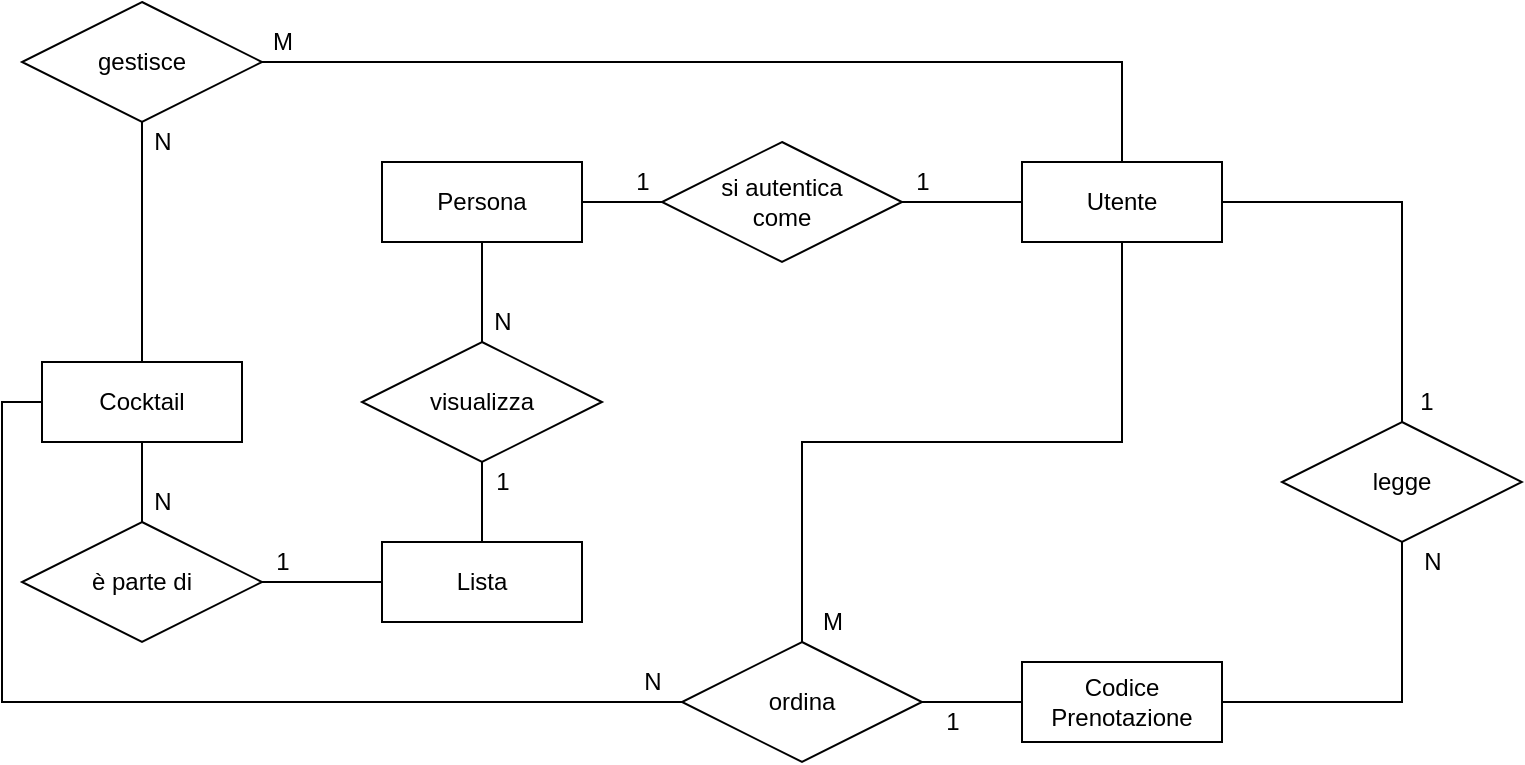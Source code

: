 <mxfile version="12.5.8" type="device"><diagram id="1zVu31TmaVg5uOYPNIwV" name="Pagina-1"><mxGraphModel dx="1652" dy="1633" grid="1" gridSize="10" guides="1" tooltips="1" connect="1" arrows="1" fold="1" page="1" pageScale="1" pageWidth="827" pageHeight="1169" math="0" shadow="0"><root><mxCell id="0"/><mxCell id="1" parent="0"/><mxCell id="h2wR3gUKu8LuVVQ9yc9y-11" style="edgeStyle=orthogonalEdgeStyle;rounded=0;orthogonalLoop=1;jettySize=auto;html=1;exitX=1;exitY=0.5;exitDx=0;exitDy=0;entryX=0;entryY=0.5;entryDx=0;entryDy=0;endArrow=none;endFill=0;" edge="1" parent="1" source="h2wR3gUKu8LuVVQ9yc9y-5" target="h2wR3gUKu8LuVVQ9yc9y-10"><mxGeometry relative="1" as="geometry"/></mxCell><mxCell id="h2wR3gUKu8LuVVQ9yc9y-14" style="edgeStyle=orthogonalEdgeStyle;rounded=0;orthogonalLoop=1;jettySize=auto;html=1;exitX=0.5;exitY=1;exitDx=0;exitDy=0;entryX=0.5;entryY=0;entryDx=0;entryDy=0;endArrow=none;endFill=0;" edge="1" parent="1" source="h2wR3gUKu8LuVVQ9yc9y-5" target="h2wR3gUKu8LuVVQ9yc9y-13"><mxGeometry relative="1" as="geometry"/></mxCell><mxCell id="h2wR3gUKu8LuVVQ9yc9y-5" value="Persona" style="whiteSpace=wrap;html=1;align=center;" vertex="1" parent="1"><mxGeometry x="70" y="40" width="100" height="40" as="geometry"/></mxCell><mxCell id="h2wR3gUKu8LuVVQ9yc9y-20" style="edgeStyle=orthogonalEdgeStyle;rounded=0;orthogonalLoop=1;jettySize=auto;html=1;exitX=0.5;exitY=0;exitDx=0;exitDy=0;entryX=1;entryY=0.5;entryDx=0;entryDy=0;endArrow=none;endFill=0;" edge="1" parent="1" source="h2wR3gUKu8LuVVQ9yc9y-6" target="h2wR3gUKu8LuVVQ9yc9y-19"><mxGeometry relative="1" as="geometry"/></mxCell><mxCell id="h2wR3gUKu8LuVVQ9yc9y-23" style="edgeStyle=orthogonalEdgeStyle;rounded=0;orthogonalLoop=1;jettySize=auto;html=1;exitX=0.5;exitY=1;exitDx=0;exitDy=0;endArrow=none;endFill=0;" edge="1" parent="1" source="h2wR3gUKu8LuVVQ9yc9y-6" target="h2wR3gUKu8LuVVQ9yc9y-22"><mxGeometry relative="1" as="geometry"/></mxCell><mxCell id="h2wR3gUKu8LuVVQ9yc9y-27" style="edgeStyle=orthogonalEdgeStyle;rounded=0;orthogonalLoop=1;jettySize=auto;html=1;entryX=0.5;entryY=0;entryDx=0;entryDy=0;endArrow=none;endFill=0;" edge="1" parent="1" source="h2wR3gUKu8LuVVQ9yc9y-6" target="h2wR3gUKu8LuVVQ9yc9y-26"><mxGeometry relative="1" as="geometry"/></mxCell><mxCell id="h2wR3gUKu8LuVVQ9yc9y-6" value="&lt;div&gt;Utente&lt;/div&gt;" style="whiteSpace=wrap;html=1;align=center;" vertex="1" parent="1"><mxGeometry x="390" y="40" width="100" height="40" as="geometry"/></mxCell><mxCell id="h2wR3gUKu8LuVVQ9yc9y-7" value="Lista" style="whiteSpace=wrap;html=1;align=center;" vertex="1" parent="1"><mxGeometry x="70" y="230" width="100" height="40" as="geometry"/></mxCell><mxCell id="h2wR3gUKu8LuVVQ9yc9y-17" style="edgeStyle=orthogonalEdgeStyle;rounded=0;orthogonalLoop=1;jettySize=auto;html=1;exitX=0.5;exitY=1;exitDx=0;exitDy=0;endArrow=none;endFill=0;" edge="1" parent="1" source="h2wR3gUKu8LuVVQ9yc9y-8" target="h2wR3gUKu8LuVVQ9yc9y-16"><mxGeometry relative="1" as="geometry"/></mxCell><mxCell id="h2wR3gUKu8LuVVQ9yc9y-24" style="edgeStyle=orthogonalEdgeStyle;rounded=0;orthogonalLoop=1;jettySize=auto;html=1;exitX=0;exitY=0.5;exitDx=0;exitDy=0;entryX=0;entryY=0.5;entryDx=0;entryDy=0;endArrow=none;endFill=0;" edge="1" parent="1" source="h2wR3gUKu8LuVVQ9yc9y-8" target="h2wR3gUKu8LuVVQ9yc9y-22"><mxGeometry relative="1" as="geometry"/></mxCell><mxCell id="h2wR3gUKu8LuVVQ9yc9y-8" value="&lt;div&gt;Cocktail&lt;/div&gt;" style="whiteSpace=wrap;html=1;align=center;" vertex="1" parent="1"><mxGeometry x="-100" y="140" width="100" height="40" as="geometry"/></mxCell><mxCell id="h2wR3gUKu8LuVVQ9yc9y-9" value="Codice Prenotazione" style="whiteSpace=wrap;html=1;align=center;" vertex="1" parent="1"><mxGeometry x="390" y="290" width="100" height="40" as="geometry"/></mxCell><mxCell id="h2wR3gUKu8LuVVQ9yc9y-12" style="edgeStyle=orthogonalEdgeStyle;rounded=0;orthogonalLoop=1;jettySize=auto;html=1;exitX=1;exitY=0.5;exitDx=0;exitDy=0;entryX=0;entryY=0.5;entryDx=0;entryDy=0;endArrow=none;endFill=0;" edge="1" parent="1" source="h2wR3gUKu8LuVVQ9yc9y-10" target="h2wR3gUKu8LuVVQ9yc9y-6"><mxGeometry relative="1" as="geometry"/></mxCell><mxCell id="h2wR3gUKu8LuVVQ9yc9y-10" value="&lt;div&gt;si autentica&lt;/div&gt;&lt;div&gt;come&lt;/div&gt;" style="shape=rhombus;perimeter=rhombusPerimeter;whiteSpace=wrap;html=1;align=center;" vertex="1" parent="1"><mxGeometry x="210" y="30" width="120" height="60" as="geometry"/></mxCell><mxCell id="h2wR3gUKu8LuVVQ9yc9y-15" style="edgeStyle=orthogonalEdgeStyle;rounded=0;orthogonalLoop=1;jettySize=auto;html=1;exitX=0.5;exitY=1;exitDx=0;exitDy=0;entryX=0.5;entryY=0;entryDx=0;entryDy=0;endArrow=none;endFill=0;" edge="1" parent="1" source="h2wR3gUKu8LuVVQ9yc9y-13" target="h2wR3gUKu8LuVVQ9yc9y-7"><mxGeometry relative="1" as="geometry"/></mxCell><mxCell id="h2wR3gUKu8LuVVQ9yc9y-13" value="visualizza" style="shape=rhombus;perimeter=rhombusPerimeter;whiteSpace=wrap;html=1;align=center;" vertex="1" parent="1"><mxGeometry x="60" y="130" width="120" height="60" as="geometry"/></mxCell><mxCell id="h2wR3gUKu8LuVVQ9yc9y-18" style="edgeStyle=orthogonalEdgeStyle;rounded=0;orthogonalLoop=1;jettySize=auto;html=1;exitX=1;exitY=0.5;exitDx=0;exitDy=0;entryX=0;entryY=0.5;entryDx=0;entryDy=0;endArrow=none;endFill=0;" edge="1" parent="1" source="h2wR3gUKu8LuVVQ9yc9y-16" target="h2wR3gUKu8LuVVQ9yc9y-7"><mxGeometry relative="1" as="geometry"/></mxCell><mxCell id="h2wR3gUKu8LuVVQ9yc9y-16" value="è parte di" style="shape=rhombus;perimeter=rhombusPerimeter;whiteSpace=wrap;html=1;align=center;" vertex="1" parent="1"><mxGeometry x="-110" y="220" width="120" height="60" as="geometry"/></mxCell><mxCell id="h2wR3gUKu8LuVVQ9yc9y-21" style="edgeStyle=orthogonalEdgeStyle;rounded=0;orthogonalLoop=1;jettySize=auto;html=1;exitX=0.5;exitY=1;exitDx=0;exitDy=0;entryX=0.5;entryY=0;entryDx=0;entryDy=0;endArrow=none;endFill=0;" edge="1" parent="1" source="h2wR3gUKu8LuVVQ9yc9y-19" target="h2wR3gUKu8LuVVQ9yc9y-8"><mxGeometry relative="1" as="geometry"/></mxCell><mxCell id="h2wR3gUKu8LuVVQ9yc9y-19" value="gestisce" style="shape=rhombus;perimeter=rhombusPerimeter;whiteSpace=wrap;html=1;align=center;" vertex="1" parent="1"><mxGeometry x="-110" y="-40" width="120" height="60" as="geometry"/></mxCell><mxCell id="h2wR3gUKu8LuVVQ9yc9y-25" style="edgeStyle=orthogonalEdgeStyle;rounded=0;orthogonalLoop=1;jettySize=auto;html=1;exitX=1;exitY=0.5;exitDx=0;exitDy=0;entryX=0;entryY=0.5;entryDx=0;entryDy=0;endArrow=none;endFill=0;" edge="1" parent="1" source="h2wR3gUKu8LuVVQ9yc9y-22" target="h2wR3gUKu8LuVVQ9yc9y-9"><mxGeometry relative="1" as="geometry"/></mxCell><mxCell id="h2wR3gUKu8LuVVQ9yc9y-22" value="ordina" style="shape=rhombus;perimeter=rhombusPerimeter;whiteSpace=wrap;html=1;align=center;" vertex="1" parent="1"><mxGeometry x="220" y="280" width="120" height="60" as="geometry"/></mxCell><mxCell id="h2wR3gUKu8LuVVQ9yc9y-28" style="edgeStyle=orthogonalEdgeStyle;rounded=0;orthogonalLoop=1;jettySize=auto;html=1;exitX=0.5;exitY=1;exitDx=0;exitDy=0;entryX=1;entryY=0.5;entryDx=0;entryDy=0;endArrow=none;endFill=0;" edge="1" parent="1" source="h2wR3gUKu8LuVVQ9yc9y-26" target="h2wR3gUKu8LuVVQ9yc9y-9"><mxGeometry relative="1" as="geometry"/></mxCell><mxCell id="h2wR3gUKu8LuVVQ9yc9y-26" value="legge" style="shape=rhombus;perimeter=rhombusPerimeter;whiteSpace=wrap;html=1;align=center;" vertex="1" parent="1"><mxGeometry x="520" y="170" width="120" height="60" as="geometry"/></mxCell><mxCell id="h2wR3gUKu8LuVVQ9yc9y-30" value="1" style="text;html=1;align=center;verticalAlign=middle;resizable=0;points=[];autosize=1;" vertex="1" parent="1"><mxGeometry x="330" y="40" width="20" height="20" as="geometry"/></mxCell><mxCell id="h2wR3gUKu8LuVVQ9yc9y-31" value="1" style="text;html=1;align=center;verticalAlign=middle;resizable=0;points=[];autosize=1;" vertex="1" parent="1"><mxGeometry x="190" y="40" width="20" height="20" as="geometry"/></mxCell><mxCell id="h2wR3gUKu8LuVVQ9yc9y-32" value="1" style="text;html=1;align=center;verticalAlign=middle;resizable=0;points=[];autosize=1;" vertex="1" parent="1"><mxGeometry x="120" y="190" width="20" height="20" as="geometry"/></mxCell><mxCell id="h2wR3gUKu8LuVVQ9yc9y-34" value="N" style="text;html=1;align=center;verticalAlign=middle;resizable=0;points=[];autosize=1;" vertex="1" parent="1"><mxGeometry x="120" y="110" width="20" height="20" as="geometry"/></mxCell><mxCell id="h2wR3gUKu8LuVVQ9yc9y-35" value="1" style="text;html=1;align=center;verticalAlign=middle;resizable=0;points=[];autosize=1;" vertex="1" parent="1"><mxGeometry x="10" y="230" width="20" height="20" as="geometry"/></mxCell><mxCell id="h2wR3gUKu8LuVVQ9yc9y-36" value="N" style="text;html=1;align=center;verticalAlign=middle;resizable=0;points=[];autosize=1;" vertex="1" parent="1"><mxGeometry x="-50" y="200" width="20" height="20" as="geometry"/></mxCell><mxCell id="h2wR3gUKu8LuVVQ9yc9y-37" value="M" style="text;html=1;align=center;verticalAlign=middle;resizable=0;points=[];autosize=1;" vertex="1" parent="1"><mxGeometry x="5" y="-30" width="30" height="20" as="geometry"/></mxCell><mxCell id="h2wR3gUKu8LuVVQ9yc9y-38" value="N" style="text;html=1;align=center;verticalAlign=middle;resizable=0;points=[];autosize=1;" vertex="1" parent="1"><mxGeometry x="-50" y="20" width="20" height="20" as="geometry"/></mxCell><mxCell id="h2wR3gUKu8LuVVQ9yc9y-41" value="M" style="text;html=1;align=center;verticalAlign=middle;resizable=0;points=[];autosize=1;" vertex="1" parent="1"><mxGeometry x="280" y="260" width="30" height="20" as="geometry"/></mxCell><mxCell id="h2wR3gUKu8LuVVQ9yc9y-43" value="N" style="text;html=1;align=center;verticalAlign=middle;resizable=0;points=[];autosize=1;" vertex="1" parent="1"><mxGeometry x="195" y="290" width="20" height="20" as="geometry"/></mxCell><mxCell id="h2wR3gUKu8LuVVQ9yc9y-44" value="1" style="text;html=1;align=center;verticalAlign=middle;resizable=0;points=[];autosize=1;" vertex="1" parent="1"><mxGeometry x="345" y="310" width="20" height="20" as="geometry"/></mxCell><mxCell id="h2wR3gUKu8LuVVQ9yc9y-45" value="N" style="text;html=1;align=center;verticalAlign=middle;resizable=0;points=[];autosize=1;" vertex="1" parent="1"><mxGeometry x="585" y="230" width="20" height="20" as="geometry"/></mxCell><mxCell id="h2wR3gUKu8LuVVQ9yc9y-47" value="1" style="text;html=1;align=center;verticalAlign=middle;resizable=0;points=[];autosize=1;" vertex="1" parent="1"><mxGeometry x="582" y="150" width="20" height="20" as="geometry"/></mxCell></root></mxGraphModel></diagram></mxfile>